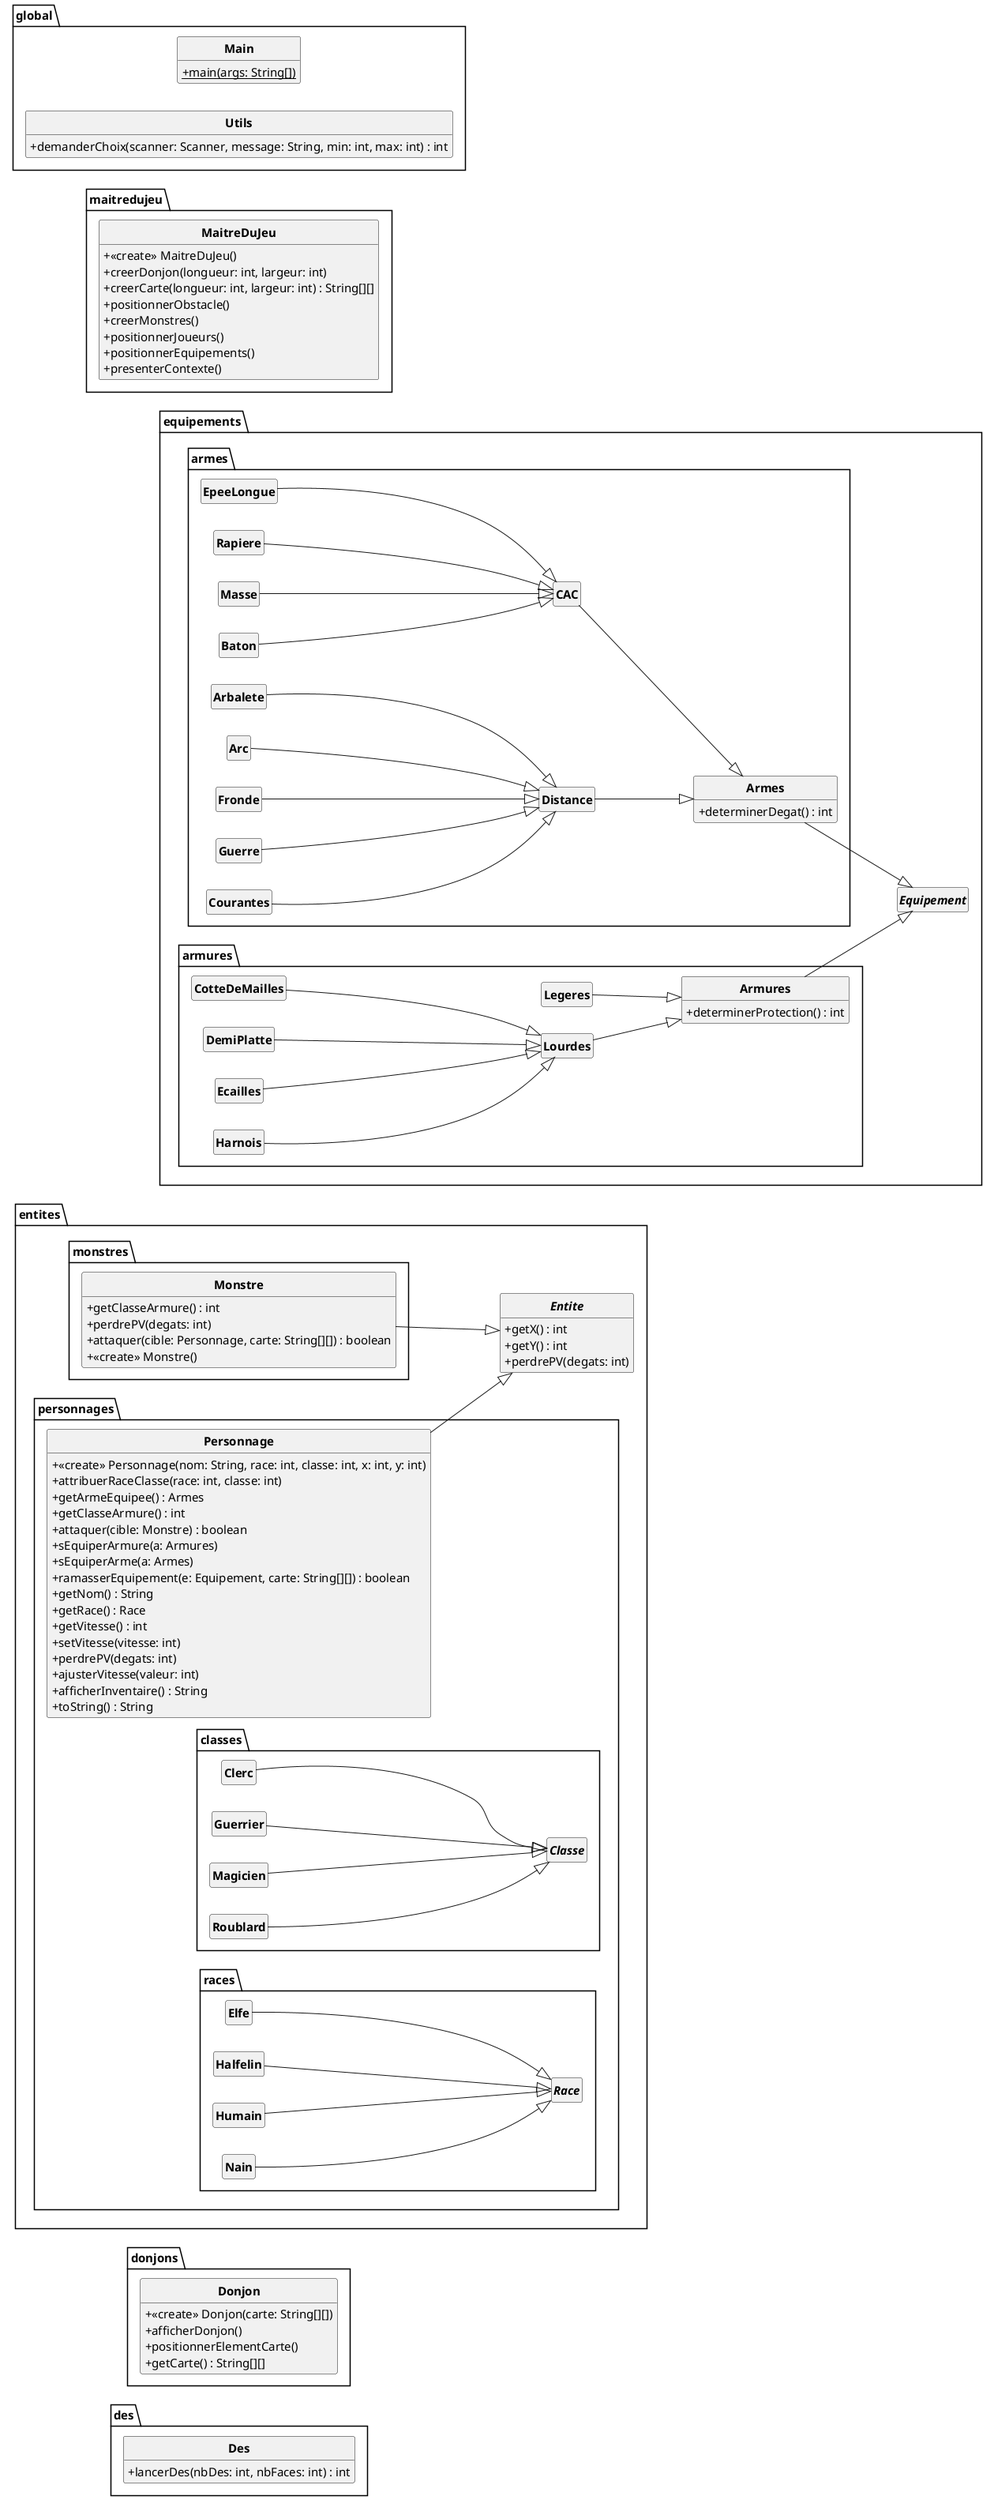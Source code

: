 @startuml
scale 1
skinparam classAttributeIconSize 0
skinparam classFontStyle Bold
skinparam defaultFontSize 15
skinparam style strictuml
hide empty members
left to right direction

package des {
    class Des {
        + lancerDes(nbDes: int, nbFaces: int) : int
    }
}

package donjons {
    class Donjon {
        + <<create>> Donjon(carte: String[][])
        + afficherDonjon()
        + positionnerElementCarte()
        + getCarte() : String[][]
    }
}

package entites {
    abstract class Entite {
        + getX() : int
        + getY() : int
        + perdrePV(degats: int)
    }

    package monstres {
        class Monstre {
            + getClasseArmure() : int
            + perdrePV(degats: int)
            + attaquer(cible: Personnage, carte: String[][]) : boolean
            + <<create>> Monstre()
        }
        Monstre --|> Entite
    }

    package personnages {
        class Personnage {
            + <<create>> Personnage(nom: String, race: int, classe: int, x: int, y: int)
            + attribuerRaceClasse(race: int, classe: int)
            + getArmeEquipee() : Armes
            + getClasseArmure() : int
            + attaquer(cible: Monstre) : boolean
            + sEquiperArmure(a: Armures)
            + sEquiperArme(a: Armes)
            + ramasserEquipement(e: Equipement, carte: String[][]) : boolean
            + getNom() : String
            + getRace() : Race
            + getVitesse() : int
            + setVitesse(vitesse: int)
            + perdrePV(degats: int)
            + ajusterVitesse(valeur: int)
            + afficherInventaire() : String
            + toString() : String
        }
        Personnage --|> Entite

        package classes {
            abstract class Classe
            class Clerc
            class Guerrier
            class Magicien
            class Roublard

            Clerc --|> Classe
            Guerrier --|> Classe
            Magicien --|> Classe
            Roublard --|> Classe
        }

        package races {
            abstract class Race
            class Elfe
            class Halfelin
            class Humain
            class Nain

            Elfe --|> Race
            Halfelin --|> Race
            Humain --|> Race
            Nain --|> Race
        }
    }
}

package equipements {
    abstract class Equipement

    package armes {
        class Armes {
            + determinerDegat() : int
        }
        Armes --|> Equipement

        class CAC
        class Distance
        CAC --|> Armes
        Distance --|> Armes

        class EpeeLongue
        class Rapiere
        class Masse
        class Baton
        class Arbalete
        class Arc
        class Fronde
        class Guerre
        class Courantes

        EpeeLongue --|> CAC
        Rapiere --|> CAC
        Masse --|> CAC
        Baton --|> CAC

        Arbalete --|> Distance
        Arc --|> Distance
        Fronde --|> Distance
        Guerre --|> Distance
        Courantes --|> Distance
    }

    package armures {
        class Armures {
            + determinerProtection() : int
        }
        Armures --|> Equipement

        class Legeres
        class Lourdes
        Legeres --|> Armures
        Lourdes --|> Armures

        class CotteDeMailles
        class DemiPlatte
        class Ecailles
        class Harnois

        CotteDeMailles --|> Lourdes
        DemiPlatte --|> Lourdes
        Ecailles --|> Lourdes
        Harnois --|> Lourdes
    }
}

package maitredujeu {
    class MaitreDuJeu {
        + <<create>> MaitreDuJeu()
        + creerDonjon(longueur: int, largeur: int)
        + creerCarte(longueur: int, largeur: int) : String[][]
        + positionnerObstacle()
        + creerMonstres()
        + positionnerJoueurs()
        + positionnerEquipements()
        + presenterContexte()
    }
}

package global {
    class Main {
        + {static} main(args: String[])
    }

    class Utils {
        + demanderChoix(scanner: Scanner, message: String, min: int, max: int) : int
    }
}

@enduml
